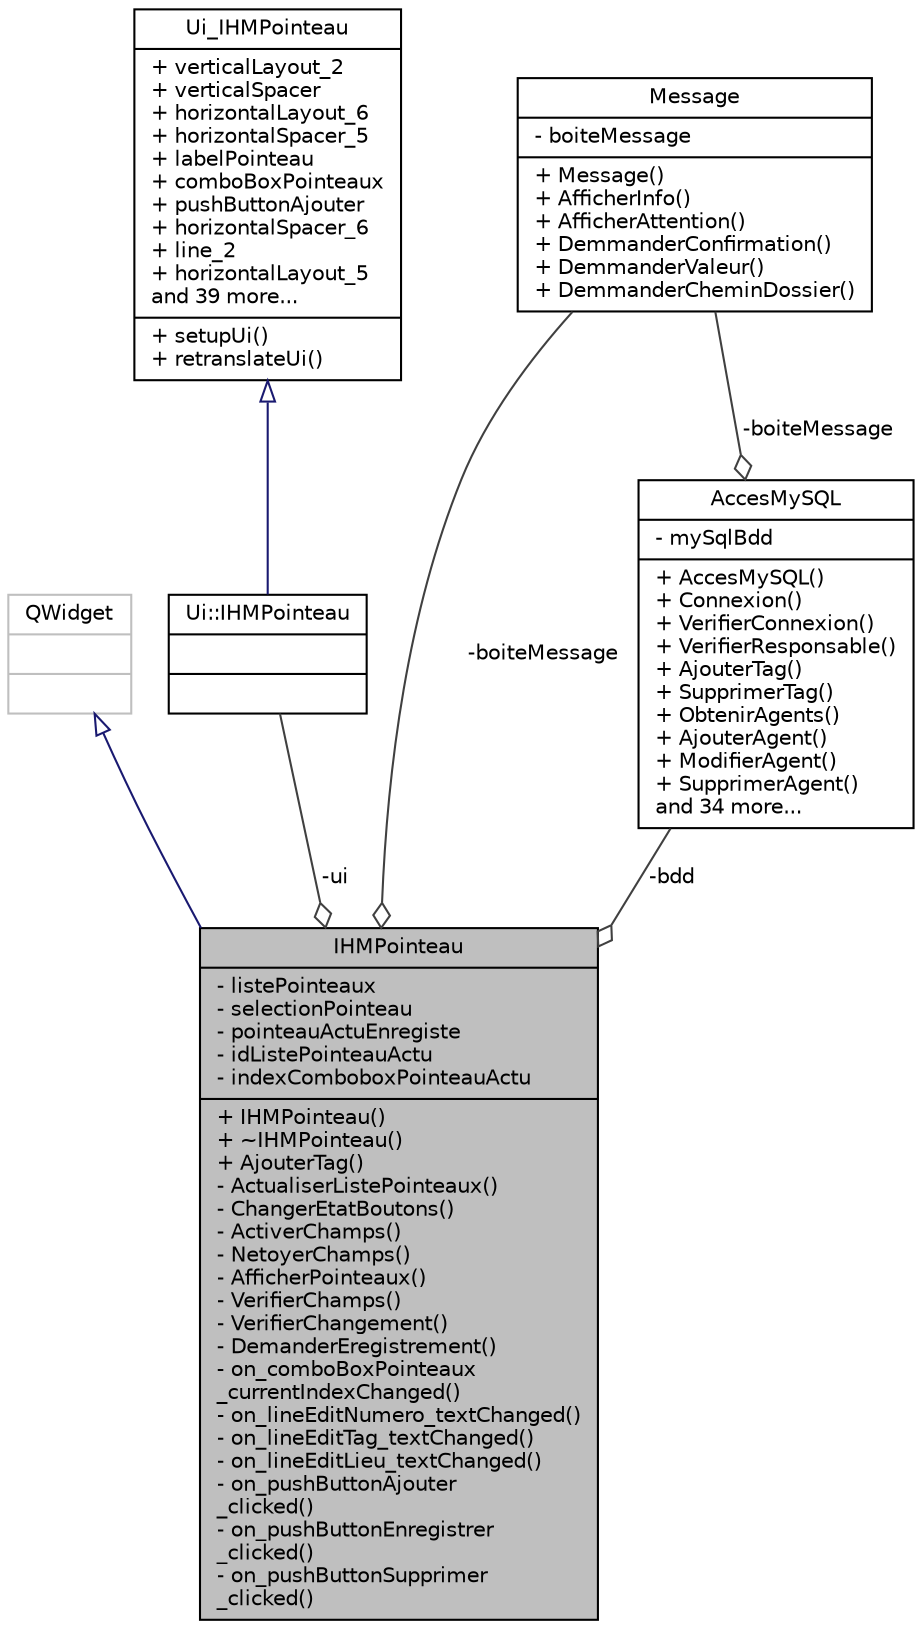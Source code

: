 digraph "IHMPointeau"
{
 // LATEX_PDF_SIZE
  edge [fontname="Helvetica",fontsize="10",labelfontname="Helvetica",labelfontsize="10"];
  node [fontname="Helvetica",fontsize="10",shape=record];
  Node1 [label="{IHMPointeau\n|- listePointeaux\l- selectionPointeau\l- pointeauActuEnregiste\l- idListePointeauActu\l- indexComboboxPointeauActu\l|+ IHMPointeau()\l+ ~IHMPointeau()\l+ AjouterTag()\l- ActualiserListePointeaux()\l- ChangerEtatBoutons()\l- ActiverChamps()\l- NetoyerChamps()\l- AfficherPointeaux()\l- VerifierChamps()\l- VerifierChangement()\l- DemanderEregistrement()\l- on_comboBoxPointeaux\l_currentIndexChanged()\l- on_lineEditNumero_textChanged()\l- on_lineEditTag_textChanged()\l- on_lineEditLieu_textChanged()\l- on_pushButtonAjouter\l_clicked()\l- on_pushButtonEnregistrer\l_clicked()\l- on_pushButtonSupprimer\l_clicked()\l}",height=0.2,width=0.4,color="black", fillcolor="grey75", style="filled", fontcolor="black",tooltip=" "];
  Node2 -> Node1 [dir="back",color="midnightblue",fontsize="10",style="solid",arrowtail="onormal",fontname="Helvetica"];
  Node2 [label="{QWidget\n||}",height=0.2,width=0.4,color="grey75", fillcolor="white", style="filled",tooltip=" "];
  Node3 -> Node1 [color="grey25",fontsize="10",style="solid",label=" -ui" ,arrowhead="odiamond",fontname="Helvetica"];
  Node3 [label="{Ui::IHMPointeau\n||}",height=0.2,width=0.4,color="black", fillcolor="white", style="filled",URL="$class_ui_1_1_i_h_m_pointeau.html",tooltip=" "];
  Node4 -> Node3 [dir="back",color="midnightblue",fontsize="10",style="solid",arrowtail="onormal",fontname="Helvetica"];
  Node4 [label="{Ui_IHMPointeau\n|+ verticalLayout_2\l+ verticalSpacer\l+ horizontalLayout_6\l+ horizontalSpacer_5\l+ labelPointeau\l+ comboBoxPointeaux\l+ pushButtonAjouter\l+ horizontalSpacer_6\l+ line_2\l+ horizontalLayout_5\land 39 more...\l|+ setupUi()\l+ retranslateUi()\l}",height=0.2,width=0.4,color="black", fillcolor="white", style="filled",URL="$class_ui___i_h_m_pointeau.html",tooltip=" "];
  Node5 -> Node1 [color="grey25",fontsize="10",style="solid",label=" -boiteMessage" ,arrowhead="odiamond",fontname="Helvetica"];
  Node5 [label="{Message\n|- boiteMessage\l|+ Message()\l+ AfficherInfo()\l+ AfficherAttention()\l+ DemmanderConfirmation()\l+ DemmanderValeur()\l+ DemmanderCheminDossier()\l}",height=0.2,width=0.4,color="black", fillcolor="white", style="filled",URL="$class_message.html",tooltip=" "];
  Node6 -> Node1 [color="grey25",fontsize="10",style="solid",label=" -bdd" ,arrowhead="odiamond",fontname="Helvetica"];
  Node6 [label="{AccesMySQL\n|- mySqlBdd\l|+ AccesMySQL()\l+ Connexion()\l+ VerifierConnexion()\l+ VerifierResponsable()\l+ AjouterTag()\l+ SupprimerTag()\l+ ObtenirAgents()\l+ AjouterAgent()\l+ ModifierAgent()\l+ SupprimerAgent()\land 34 more...\l}",height=0.2,width=0.4,color="black", fillcolor="white", style="filled",URL="$class_acces_my_s_q_l.html",tooltip=" "];
  Node5 -> Node6 [color="grey25",fontsize="10",style="solid",label=" -boiteMessage" ,arrowhead="odiamond",fontname="Helvetica"];
}
